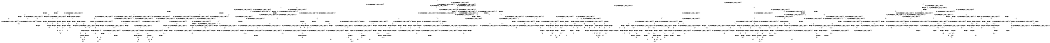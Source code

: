 digraph BCG {
size = "7, 10.5";
center = TRUE;
node [shape = circle];
0 [peripheries = 2];
0 -> 1 [label = "EX !0 !ATOMIC_EXCH_BRANCH (1, +1, TRUE, +0, 2, TRUE) !{0}"];
0 -> 2 [label = "EX !2 !ATOMIC_EXCH_BRANCH (1, +0, FALSE, +1, 1, FALSE) !{0}"];
0 -> 3 [label = "EX !1 !ATOMIC_EXCH_BRANCH (1, +0, TRUE, +0, 1, TRUE) !{0}"];
0 -> 4 [label = "EX !0 !ATOMIC_EXCH_BRANCH (1, +1, TRUE, +0, 2, TRUE) !{0}"];
1 -> 5 [label = "EX !2 !ATOMIC_EXCH_BRANCH (1, +0, FALSE, +1, 1, TRUE) !{0}"];
1 -> 6 [label = "EX !1 !ATOMIC_EXCH_BRANCH (1, +0, TRUE, +0, 1, FALSE) !{0}"];
1 -> 7 [label = "TERMINATE !0"];
2 -> 8 [label = "EX !0 !ATOMIC_EXCH_BRANCH (1, +1, TRUE, +0, 2, TRUE) !{0, 2}"];
2 -> 9 [label = "EX !1 !ATOMIC_EXCH_BRANCH (1, +0, TRUE, +0, 1, TRUE) !{0, 2}"];
2 -> 10 [label = "TERMINATE !2"];
2 -> 11 [label = "EX !0 !ATOMIC_EXCH_BRANCH (1, +1, TRUE, +0, 2, TRUE) !{0, 2}"];
3 -> 3 [label = "EX !1 !ATOMIC_EXCH_BRANCH (1, +0, TRUE, +0, 1, TRUE) !{0, 1}"];
3 -> 12 [label = "EX !0 !ATOMIC_EXCH_BRANCH (1, +1, TRUE, +0, 2, TRUE) !{0, 1}"];
3 -> 13 [label = "EX !2 !ATOMIC_EXCH_BRANCH (1, +0, FALSE, +1, 1, FALSE) !{0, 1}"];
3 -> 14 [label = "EX !0 !ATOMIC_EXCH_BRANCH (1, +1, TRUE, +0, 2, TRUE) !{0, 1}"];
4 -> 15 [label = "EX !2 !ATOMIC_EXCH_BRANCH (1, +0, FALSE, +1, 1, TRUE) !{0}"];
4 -> 16 [label = "EX !1 !ATOMIC_EXCH_BRANCH (1, +0, TRUE, +0, 1, FALSE) !{0}"];
4 -> 17 [label = "TERMINATE !0"];
5 -> 5 [label = "EX !2 !ATOMIC_EXCH_BRANCH (1, +0, FALSE, +1, 1, TRUE) !{0, 2}"];
5 -> 18 [label = "EX !1 !ATOMIC_EXCH_BRANCH (1, +0, TRUE, +0, 1, FALSE) !{0, 2}"];
5 -> 19 [label = "TERMINATE !0"];
6 -> 20 [label = "EX !2 !ATOMIC_EXCH_BRANCH (1, +0, FALSE, +1, 1, FALSE) !{0, 1}"];
6 -> 21 [label = "TERMINATE !0"];
6 -> 22 [label = "TERMINATE !1"];
7 -> 23 [label = "EX !1 !ATOMIC_EXCH_BRANCH (1, +0, TRUE, +0, 1, FALSE) !{1}"];
7 -> 24 [label = "EX !2 !ATOMIC_EXCH_BRANCH (1, +0, FALSE, +1, 1, TRUE) !{1}"];
7 -> 25 [label = "EX !1 !ATOMIC_EXCH_BRANCH (1, +0, TRUE, +0, 1, FALSE) !{1}"];
8 -> 26 [label = "EX !1 !ATOMIC_EXCH_BRANCH (1, +0, TRUE, +0, 1, FALSE) !{0, 2}"];
8 -> 27 [label = "TERMINATE !0"];
8 -> 28 [label = "TERMINATE !2"];
9 -> 9 [label = "EX !1 !ATOMIC_EXCH_BRANCH (1, +0, TRUE, +0, 1, TRUE) !{0, 1, 2}"];
9 -> 29 [label = "EX !0 !ATOMIC_EXCH_BRANCH (1, +1, TRUE, +0, 2, TRUE) !{0, 1, 2}"];
9 -> 30 [label = "TERMINATE !2"];
9 -> 31 [label = "EX !0 !ATOMIC_EXCH_BRANCH (1, +1, TRUE, +0, 2, TRUE) !{0, 1, 2}"];
10 -> 32 [label = "EX !0 !ATOMIC_EXCH_BRANCH (1, +1, TRUE, +0, 2, TRUE) !{0}"];
10 -> 33 [label = "EX !1 !ATOMIC_EXCH_BRANCH (1, +0, TRUE, +0, 1, TRUE) !{0}"];
10 -> 34 [label = "EX !0 !ATOMIC_EXCH_BRANCH (1, +1, TRUE, +0, 2, TRUE) !{0}"];
11 -> 35 [label = "EX !1 !ATOMIC_EXCH_BRANCH (1, +0, TRUE, +0, 1, FALSE) !{0, 2}"];
11 -> 36 [label = "TERMINATE !0"];
11 -> 37 [label = "TERMINATE !2"];
12 -> 6 [label = "EX !1 !ATOMIC_EXCH_BRANCH (1, +0, TRUE, +0, 1, FALSE) !{0, 1}"];
12 -> 38 [label = "EX !2 !ATOMIC_EXCH_BRANCH (1, +0, FALSE, +1, 1, TRUE) !{0, 1}"];
12 -> 39 [label = "TERMINATE !0"];
13 -> 9 [label = "EX !1 !ATOMIC_EXCH_BRANCH (1, +0, TRUE, +0, 1, TRUE) !{0, 1, 2}"];
13 -> 29 [label = "EX !0 !ATOMIC_EXCH_BRANCH (1, +1, TRUE, +0, 2, TRUE) !{0, 1, 2}"];
13 -> 30 [label = "TERMINATE !2"];
13 -> 31 [label = "EX !0 !ATOMIC_EXCH_BRANCH (1, +1, TRUE, +0, 2, TRUE) !{0, 1, 2}"];
14 -> 40 [label = "EX !1 !ATOMIC_EXCH_BRANCH (1, +0, TRUE, +0, 1, FALSE) !{0, 1}"];
14 -> 41 [label = "EX !1 !ATOMIC_EXCH_BRANCH (1, +0, TRUE, +0, 1, FALSE) !{0, 1}"];
14 -> 42 [label = "EX !2 !ATOMIC_EXCH_BRANCH (1, +0, FALSE, +1, 1, TRUE) !{0, 1}"];
14 -> 43 [label = "TERMINATE !0"];
15 -> 15 [label = "EX !2 !ATOMIC_EXCH_BRANCH (1, +0, FALSE, +1, 1, TRUE) !{0, 2}"];
15 -> 44 [label = "EX !1 !ATOMIC_EXCH_BRANCH (1, +0, TRUE, +0, 1, FALSE) !{0, 2}"];
15 -> 45 [label = "TERMINATE !0"];
16 -> 46 [label = "EX !2 !ATOMIC_EXCH_BRANCH (1, +0, FALSE, +1, 1, FALSE) !{0, 1}"];
16 -> 47 [label = "TERMINATE !0"];
16 -> 48 [label = "TERMINATE !1"];
17 -> 49 [label = "EX !1 !ATOMIC_EXCH_BRANCH (1, +0, TRUE, +0, 1, FALSE) !{1}"];
17 -> 50 [label = "EX !2 !ATOMIC_EXCH_BRANCH (1, +0, FALSE, +1, 1, TRUE) !{1}"];
18 -> 20 [label = "EX !2 !ATOMIC_EXCH_BRANCH (1, +0, FALSE, +1, 1, FALSE) !{0, 1, 2}"];
18 -> 51 [label = "TERMINATE !0"];
18 -> 52 [label = "TERMINATE !1"];
19 -> 24 [label = "EX !2 !ATOMIC_EXCH_BRANCH (1, +0, FALSE, +1, 1, TRUE) !{1, 2}"];
19 -> 53 [label = "EX !1 !ATOMIC_EXCH_BRANCH (1, +0, TRUE, +0, 1, FALSE) !{1, 2}"];
19 -> 54 [label = "EX !1 !ATOMIC_EXCH_BRANCH (1, +0, TRUE, +0, 1, FALSE) !{1, 2}"];
20 -> 55 [label = "TERMINATE !0"];
20 -> 56 [label = "TERMINATE !2"];
20 -> 57 [label = "TERMINATE !1"];
21 -> 58 [label = "EX !2 !ATOMIC_EXCH_BRANCH (1, +0, FALSE, +1, 1, FALSE) !{1}"];
21 -> 59 [label = "TERMINATE !1"];
22 -> 60 [label = "EX !2 !ATOMIC_EXCH_BRANCH (1, +0, FALSE, +1, 1, FALSE) !{0}"];
22 -> 61 [label = "TERMINATE !0"];
23 -> 58 [label = "EX !2 !ATOMIC_EXCH_BRANCH (1, +0, FALSE, +1, 1, FALSE) !{1}"];
23 -> 59 [label = "TERMINATE !1"];
24 -> 24 [label = "EX !2 !ATOMIC_EXCH_BRANCH (1, +0, FALSE, +1, 1, TRUE) !{1, 2}"];
24 -> 53 [label = "EX !1 !ATOMIC_EXCH_BRANCH (1, +0, TRUE, +0, 1, FALSE) !{1, 2}"];
24 -> 54 [label = "EX !1 !ATOMIC_EXCH_BRANCH (1, +0, TRUE, +0, 1, FALSE) !{1, 2}"];
25 -> 62 [label = "EX !2 !ATOMIC_EXCH_BRANCH (1, +0, FALSE, +1, 1, FALSE) !{1}"];
25 -> 63 [label = "TERMINATE !1"];
26 -> 55 [label = "TERMINATE !0"];
26 -> 56 [label = "TERMINATE !2"];
26 -> 57 [label = "TERMINATE !1"];
27 -> 64 [label = "EX !1 !ATOMIC_EXCH_BRANCH (1, +0, TRUE, +0, 1, FALSE) !{1, 2}"];
27 -> 65 [label = "TERMINATE !2"];
27 -> 66 [label = "EX !1 !ATOMIC_EXCH_BRANCH (1, +0, TRUE, +0, 1, FALSE) !{1, 2}"];
28 -> 67 [label = "EX !1 !ATOMIC_EXCH_BRANCH (1, +0, TRUE, +0, 1, FALSE) !{0}"];
28 -> 68 [label = "TERMINATE !0"];
29 -> 26 [label = "EX !1 !ATOMIC_EXCH_BRANCH (1, +0, TRUE, +0, 1, FALSE) !{0, 1, 2}"];
29 -> 69 [label = "TERMINATE !0"];
29 -> 70 [label = "TERMINATE !2"];
30 -> 33 [label = "EX !1 !ATOMIC_EXCH_BRANCH (1, +0, TRUE, +0, 1, TRUE) !{0, 1}"];
30 -> 71 [label = "EX !0 !ATOMIC_EXCH_BRANCH (1, +1, TRUE, +0, 2, TRUE) !{0, 1}"];
30 -> 72 [label = "EX !0 !ATOMIC_EXCH_BRANCH (1, +1, TRUE, +0, 2, TRUE) !{0, 1}"];
31 -> 73 [label = "EX !1 !ATOMIC_EXCH_BRANCH (1, +0, TRUE, +0, 1, FALSE) !{0, 1, 2}"];
31 -> 74 [label = "EX !1 !ATOMIC_EXCH_BRANCH (1, +0, TRUE, +0, 1, FALSE) !{0, 1, 2}"];
31 -> 75 [label = "TERMINATE !0"];
31 -> 76 [label = "TERMINATE !2"];
32 -> 67 [label = "EX !1 !ATOMIC_EXCH_BRANCH (1, +0, TRUE, +0, 1, FALSE) !{0}"];
32 -> 68 [label = "TERMINATE !0"];
33 -> 33 [label = "EX !1 !ATOMIC_EXCH_BRANCH (1, +0, TRUE, +0, 1, TRUE) !{0, 1}"];
33 -> 71 [label = "EX !0 !ATOMIC_EXCH_BRANCH (1, +1, TRUE, +0, 2, TRUE) !{0, 1}"];
33 -> 72 [label = "EX !0 !ATOMIC_EXCH_BRANCH (1, +1, TRUE, +0, 2, TRUE) !{0, 1}"];
34 -> 77 [label = "EX !1 !ATOMIC_EXCH_BRANCH (1, +0, TRUE, +0, 1, FALSE) !{0}"];
34 -> 78 [label = "TERMINATE !0"];
35 -> 79 [label = "TERMINATE !0"];
35 -> 80 [label = "TERMINATE !2"];
35 -> 81 [label = "TERMINATE !1"];
36 -> 82 [label = "EX !1 !ATOMIC_EXCH_BRANCH (1, +0, TRUE, +0, 1, FALSE) !{1, 2}"];
36 -> 83 [label = "TERMINATE !2"];
37 -> 84 [label = "EX !1 !ATOMIC_EXCH_BRANCH (1, +0, TRUE, +0, 1, FALSE) !{0}"];
37 -> 85 [label = "TERMINATE !0"];
38 -> 18 [label = "EX !1 !ATOMIC_EXCH_BRANCH (1, +0, TRUE, +0, 1, FALSE) !{0, 1, 2}"];
38 -> 38 [label = "EX !2 !ATOMIC_EXCH_BRANCH (1, +0, FALSE, +1, 1, TRUE) !{0, 1, 2}"];
38 -> 86 [label = "TERMINATE !0"];
39 -> 23 [label = "EX !1 !ATOMIC_EXCH_BRANCH (1, +0, TRUE, +0, 1, FALSE) !{1}"];
39 -> 87 [label = "EX !2 !ATOMIC_EXCH_BRANCH (1, +0, FALSE, +1, 1, TRUE) !{1}"];
39 -> 25 [label = "EX !1 !ATOMIC_EXCH_BRANCH (1, +0, TRUE, +0, 1, FALSE) !{1}"];
40 -> 88 [label = "EX !2 !ATOMIC_EXCH_BRANCH (1, +0, FALSE, +1, 1, FALSE) !{0, 1}"];
40 -> 89 [label = "TERMINATE !0"];
40 -> 90 [label = "TERMINATE !1"];
41 -> 91 [label = "EX !2 !ATOMIC_EXCH_BRANCH (1, +0, FALSE, +1, 1, FALSE) !{0, 1}"];
41 -> 92 [label = "TERMINATE !0"];
41 -> 93 [label = "TERMINATE !1"];
42 -> 94 [label = "EX !1 !ATOMIC_EXCH_BRANCH (1, +0, TRUE, +0, 1, FALSE) !{0, 1, 2}"];
42 -> 42 [label = "EX !2 !ATOMIC_EXCH_BRANCH (1, +0, FALSE, +1, 1, TRUE) !{0, 1, 2}"];
42 -> 95 [label = "TERMINATE !0"];
43 -> 96 [label = "EX !1 !ATOMIC_EXCH_BRANCH (1, +0, TRUE, +0, 1, FALSE) !{1}"];
43 -> 97 [label = "EX !2 !ATOMIC_EXCH_BRANCH (1, +0, FALSE, +1, 1, TRUE) !{1}"];
44 -> 46 [label = "EX !2 !ATOMIC_EXCH_BRANCH (1, +0, FALSE, +1, 1, FALSE) !{0, 1, 2}"];
44 -> 98 [label = "TERMINATE !0"];
44 -> 99 [label = "TERMINATE !1"];
45 -> 50 [label = "EX !2 !ATOMIC_EXCH_BRANCH (1, +0, FALSE, +1, 1, TRUE) !{1, 2}"];
45 -> 100 [label = "EX !1 !ATOMIC_EXCH_BRANCH (1, +0, TRUE, +0, 1, FALSE) !{1, 2}"];
46 -> 101 [label = "TERMINATE !0"];
46 -> 102 [label = "TERMINATE !2"];
46 -> 103 [label = "TERMINATE !1"];
47 -> 104 [label = "EX !2 !ATOMIC_EXCH_BRANCH (1, +0, FALSE, +1, 1, FALSE) !{1}"];
47 -> 105 [label = "TERMINATE !1"];
48 -> 106 [label = "EX !2 !ATOMIC_EXCH_BRANCH (1, +0, FALSE, +1, 1, FALSE) !{0}"];
48 -> 107 [label = "TERMINATE !0"];
49 -> 104 [label = "EX !2 !ATOMIC_EXCH_BRANCH (1, +0, FALSE, +1, 1, FALSE) !{1}"];
49 -> 105 [label = "TERMINATE !1"];
50 -> 50 [label = "EX !2 !ATOMIC_EXCH_BRANCH (1, +0, FALSE, +1, 1, TRUE) !{1, 2}"];
50 -> 100 [label = "EX !1 !ATOMIC_EXCH_BRANCH (1, +0, TRUE, +0, 1, FALSE) !{1, 2}"];
51 -> 58 [label = "EX !2 !ATOMIC_EXCH_BRANCH (1, +0, FALSE, +1, 1, FALSE) !{1, 2}"];
51 -> 108 [label = "TERMINATE !1"];
52 -> 60 [label = "EX !2 !ATOMIC_EXCH_BRANCH (1, +0, FALSE, +1, 1, FALSE) !{0, 2}"];
52 -> 109 [label = "TERMINATE !0"];
53 -> 58 [label = "EX !2 !ATOMIC_EXCH_BRANCH (1, +0, FALSE, +1, 1, FALSE) !{1, 2}"];
53 -> 108 [label = "TERMINATE !1"];
54 -> 110 [label = "EX !2 !ATOMIC_EXCH_BRANCH (1, +0, FALSE, +1, 1, FALSE) !{1, 2}"];
54 -> 111 [label = "EX !2 !ATOMIC_EXCH_BRANCH (1, +0, FALSE, +1, 1, FALSE) !{1, 2}"];
54 -> 112 [label = "TERMINATE !1"];
55 -> 113 [label = "TERMINATE !2"];
55 -> 114 [label = "TERMINATE !1"];
56 -> 115 [label = "TERMINATE !0"];
56 -> 116 [label = "TERMINATE !1"];
57 -> 117 [label = "TERMINATE !0"];
57 -> 118 [label = "TERMINATE !2"];
58 -> 113 [label = "TERMINATE !2"];
58 -> 114 [label = "TERMINATE !1"];
59 -> 119 [label = "EX !2 !ATOMIC_EXCH_BRANCH (1, +0, FALSE, +1, 1, FALSE) !{2}"];
59 -> 120 [label = "EX !2 !ATOMIC_EXCH_BRANCH (1, +0, FALSE, +1, 1, FALSE) !{2}"];
60 -> 117 [label = "TERMINATE !0"];
60 -> 118 [label = "TERMINATE !2"];
61 -> 121 [label = "EX !2 !ATOMIC_EXCH_BRANCH (1, +0, FALSE, +1, 1, FALSE) !{1, 2}"];
62 -> 122 [label = "TERMINATE !2"];
62 -> 123 [label = "TERMINATE !1"];
63 -> 124 [label = "EX !2 !ATOMIC_EXCH_BRANCH (1, +0, FALSE, +1, 1, FALSE) !{2}"];
64 -> 113 [label = "TERMINATE !2"];
64 -> 114 [label = "TERMINATE !1"];
65 -> 125 [label = "EX !1 !ATOMIC_EXCH_BRANCH (1, +0, TRUE, +0, 1, FALSE) !{1}"];
65 -> 126 [label = "EX !1 !ATOMIC_EXCH_BRANCH (1, +0, TRUE, +0, 1, FALSE) !{1}"];
66 -> 127 [label = "TERMINATE !2"];
66 -> 128 [label = "TERMINATE !1"];
67 -> 115 [label = "TERMINATE !0"];
67 -> 116 [label = "TERMINATE !1"];
68 -> 125 [label = "EX !1 !ATOMIC_EXCH_BRANCH (1, +0, TRUE, +0, 1, FALSE) !{1}"];
68 -> 126 [label = "EX !1 !ATOMIC_EXCH_BRANCH (1, +0, TRUE, +0, 1, FALSE) !{1}"];
69 -> 64 [label = "EX !1 !ATOMIC_EXCH_BRANCH (1, +0, TRUE, +0, 1, FALSE) !{1, 2}"];
69 -> 129 [label = "TERMINATE !2"];
69 -> 66 [label = "EX !1 !ATOMIC_EXCH_BRANCH (1, +0, TRUE, +0, 1, FALSE) !{1, 2}"];
70 -> 67 [label = "EX !1 !ATOMIC_EXCH_BRANCH (1, +0, TRUE, +0, 1, FALSE) !{0, 1}"];
70 -> 130 [label = "TERMINATE !0"];
71 -> 67 [label = "EX !1 !ATOMIC_EXCH_BRANCH (1, +0, TRUE, +0, 1, FALSE) !{0, 1}"];
71 -> 130 [label = "TERMINATE !0"];
72 -> 131 [label = "EX !1 !ATOMIC_EXCH_BRANCH (1, +0, TRUE, +0, 1, FALSE) !{0, 1}"];
72 -> 132 [label = "EX !1 !ATOMIC_EXCH_BRANCH (1, +0, TRUE, +0, 1, FALSE) !{0, 1}"];
72 -> 133 [label = "TERMINATE !0"];
73 -> 134 [label = "TERMINATE !0"];
73 -> 135 [label = "TERMINATE !2"];
73 -> 136 [label = "TERMINATE !1"];
74 -> 137 [label = "TERMINATE !0"];
74 -> 138 [label = "TERMINATE !2"];
74 -> 139 [label = "TERMINATE !1"];
75 -> 140 [label = "EX !1 !ATOMIC_EXCH_BRANCH (1, +0, TRUE, +0, 1, FALSE) !{1, 2}"];
75 -> 141 [label = "TERMINATE !2"];
76 -> 142 [label = "EX !1 !ATOMIC_EXCH_BRANCH (1, +0, TRUE, +0, 1, FALSE) !{0, 1}"];
76 -> 143 [label = "TERMINATE !0"];
77 -> 144 [label = "TERMINATE !0"];
77 -> 145 [label = "TERMINATE !1"];
78 -> 146 [label = "EX !1 !ATOMIC_EXCH_BRANCH (1, +0, TRUE, +0, 1, FALSE) !{1}"];
79 -> 147 [label = "TERMINATE !2"];
79 -> 148 [label = "TERMINATE !1"];
80 -> 149 [label = "TERMINATE !0"];
80 -> 150 [label = "TERMINATE !1"];
81 -> 151 [label = "TERMINATE !0"];
81 -> 152 [label = "TERMINATE !2"];
82 -> 147 [label = "TERMINATE !2"];
82 -> 148 [label = "TERMINATE !1"];
83 -> 153 [label = "EX !1 !ATOMIC_EXCH_BRANCH (1, +0, TRUE, +0, 1, FALSE) !{1}"];
84 -> 149 [label = "TERMINATE !0"];
84 -> 150 [label = "TERMINATE !1"];
85 -> 153 [label = "EX !1 !ATOMIC_EXCH_BRANCH (1, +0, TRUE, +0, 1, FALSE) !{1}"];
86 -> 53 [label = "EX !1 !ATOMIC_EXCH_BRANCH (1, +0, TRUE, +0, 1, FALSE) !{1, 2}"];
86 -> 87 [label = "EX !2 !ATOMIC_EXCH_BRANCH (1, +0, FALSE, +1, 1, TRUE) !{1, 2}"];
86 -> 54 [label = "EX !1 !ATOMIC_EXCH_BRANCH (1, +0, TRUE, +0, 1, FALSE) !{1, 2}"];
87 -> 53 [label = "EX !1 !ATOMIC_EXCH_BRANCH (1, +0, TRUE, +0, 1, FALSE) !{1, 2}"];
87 -> 87 [label = "EX !2 !ATOMIC_EXCH_BRANCH (1, +0, FALSE, +1, 1, TRUE) !{1, 2}"];
87 -> 54 [label = "EX !1 !ATOMIC_EXCH_BRANCH (1, +0, TRUE, +0, 1, FALSE) !{1, 2}"];
88 -> 154 [label = "TERMINATE !0"];
88 -> 155 [label = "TERMINATE !2"];
88 -> 156 [label = "TERMINATE !1"];
89 -> 157 [label = "EX !2 !ATOMIC_EXCH_BRANCH (1, +0, FALSE, +1, 1, FALSE) !{1}"];
89 -> 158 [label = "TERMINATE !1"];
90 -> 159 [label = "EX !2 !ATOMIC_EXCH_BRANCH (1, +0, FALSE, +1, 1, FALSE) !{0}"];
90 -> 160 [label = "TERMINATE !0"];
91 -> 161 [label = "TERMINATE !0"];
91 -> 162 [label = "TERMINATE !2"];
91 -> 163 [label = "TERMINATE !1"];
92 -> 164 [label = "EX !2 !ATOMIC_EXCH_BRANCH (1, +0, FALSE, +1, 1, FALSE) !{1}"];
92 -> 165 [label = "TERMINATE !1"];
93 -> 166 [label = "EX !2 !ATOMIC_EXCH_BRANCH (1, +0, FALSE, +1, 1, FALSE) !{0}"];
93 -> 167 [label = "TERMINATE !0"];
94 -> 91 [label = "EX !2 !ATOMIC_EXCH_BRANCH (1, +0, FALSE, +1, 1, FALSE) !{0, 1, 2}"];
94 -> 168 [label = "TERMINATE !0"];
94 -> 169 [label = "TERMINATE !1"];
95 -> 170 [label = "EX !1 !ATOMIC_EXCH_BRANCH (1, +0, TRUE, +0, 1, FALSE) !{1, 2}"];
95 -> 97 [label = "EX !2 !ATOMIC_EXCH_BRANCH (1, +0, FALSE, +1, 1, TRUE) !{1, 2}"];
96 -> 164 [label = "EX !2 !ATOMIC_EXCH_BRANCH (1, +0, FALSE, +1, 1, FALSE) !{1}"];
96 -> 165 [label = "TERMINATE !1"];
97 -> 170 [label = "EX !1 !ATOMIC_EXCH_BRANCH (1, +0, TRUE, +0, 1, FALSE) !{1, 2}"];
97 -> 97 [label = "EX !2 !ATOMIC_EXCH_BRANCH (1, +0, FALSE, +1, 1, TRUE) !{1, 2}"];
98 -> 104 [label = "EX !2 !ATOMIC_EXCH_BRANCH (1, +0, FALSE, +1, 1, FALSE) !{1, 2}"];
98 -> 171 [label = "TERMINATE !1"];
99 -> 106 [label = "EX !2 !ATOMIC_EXCH_BRANCH (1, +0, FALSE, +1, 1, FALSE) !{0, 2}"];
99 -> 172 [label = "TERMINATE !0"];
100 -> 104 [label = "EX !2 !ATOMIC_EXCH_BRANCH (1, +0, FALSE, +1, 1, FALSE) !{1, 2}"];
100 -> 171 [label = "TERMINATE !1"];
101 -> 173 [label = "TERMINATE !2"];
101 -> 174 [label = "TERMINATE !1"];
102 -> 144 [label = "TERMINATE !0"];
102 -> 145 [label = "TERMINATE !1"];
103 -> 175 [label = "TERMINATE !0"];
103 -> 176 [label = "TERMINATE !2"];
104 -> 173 [label = "TERMINATE !2"];
104 -> 174 [label = "TERMINATE !1"];
105 -> 177 [label = "EX !2 !ATOMIC_EXCH_BRANCH (1, +0, FALSE, +1, 1, FALSE) !{2}"];
106 -> 175 [label = "TERMINATE !0"];
106 -> 176 [label = "TERMINATE !2"];
107 -> 178 [label = "EX !2 !ATOMIC_EXCH_BRANCH (1, +0, FALSE, +1, 1, FALSE) !{1, 2}"];
108 -> 119 [label = "EX !2 !ATOMIC_EXCH_BRANCH (1, +0, FALSE, +1, 1, FALSE) !{2}"];
108 -> 120 [label = "EX !2 !ATOMIC_EXCH_BRANCH (1, +0, FALSE, +1, 1, FALSE) !{2}"];
109 -> 121 [label = "EX !2 !ATOMIC_EXCH_BRANCH (1, +0, FALSE, +1, 1, FALSE) !{1, 2}"];
110 -> 179 [label = "TERMINATE !2"];
110 -> 180 [label = "TERMINATE !1"];
111 -> 127 [label = "TERMINATE !2"];
111 -> 128 [label = "TERMINATE !1"];
112 -> 181 [label = "EX !2 !ATOMIC_EXCH_BRANCH (1, +0, FALSE, +1, 1, FALSE) !{2}"];
113 -> 182 [label = "TERMINATE !1"];
114 -> 183 [label = "TERMINATE !2"];
115 -> 182 [label = "TERMINATE !1"];
116 -> 184 [label = "TERMINATE !0"];
117 -> 185 [label = "TERMINATE !2"];
118 -> 184 [label = "TERMINATE !0"];
119 -> 183 [label = "TERMINATE !2"];
120 -> 186 [label = "TERMINATE !2"];
121 -> 185 [label = "TERMINATE !2"];
122 -> 187 [label = "TERMINATE !1"];
123 -> 188 [label = "TERMINATE !2"];
124 -> 188 [label = "TERMINATE !2"];
125 -> 182 [label = "TERMINATE !1"];
126 -> 187 [label = "TERMINATE !1"];
127 -> 189 [label = "TERMINATE !1"];
128 -> 190 [label = "TERMINATE !2"];
129 -> 125 [label = "EX !1 !ATOMIC_EXCH_BRANCH (1, +0, TRUE, +0, 1, FALSE) !{1}"];
129 -> 126 [label = "EX !1 !ATOMIC_EXCH_BRANCH (1, +0, TRUE, +0, 1, FALSE) !{1}"];
130 -> 125 [label = "EX !1 !ATOMIC_EXCH_BRANCH (1, +0, TRUE, +0, 1, FALSE) !{1}"];
130 -> 126 [label = "EX !1 !ATOMIC_EXCH_BRANCH (1, +0, TRUE, +0, 1, FALSE) !{1}"];
131 -> 191 [label = "TERMINATE !0"];
131 -> 192 [label = "TERMINATE !1"];
132 -> 193 [label = "TERMINATE !0"];
132 -> 194 [label = "TERMINATE !1"];
133 -> 195 [label = "EX !1 !ATOMIC_EXCH_BRANCH (1, +0, TRUE, +0, 1, FALSE) !{1}"];
134 -> 196 [label = "TERMINATE !2"];
134 -> 197 [label = "TERMINATE !1"];
135 -> 198 [label = "TERMINATE !0"];
135 -> 199 [label = "TERMINATE !1"];
136 -> 200 [label = "TERMINATE !0"];
136 -> 201 [label = "TERMINATE !2"];
137 -> 202 [label = "TERMINATE !2"];
137 -> 203 [label = "TERMINATE !1"];
138 -> 204 [label = "TERMINATE !0"];
138 -> 205 [label = "TERMINATE !1"];
139 -> 206 [label = "TERMINATE !0"];
139 -> 207 [label = "TERMINATE !2"];
140 -> 202 [label = "TERMINATE !2"];
140 -> 203 [label = "TERMINATE !1"];
141 -> 208 [label = "EX !1 !ATOMIC_EXCH_BRANCH (1, +0, TRUE, +0, 1, FALSE) !{1}"];
142 -> 204 [label = "TERMINATE !0"];
142 -> 205 [label = "TERMINATE !1"];
143 -> 208 [label = "EX !1 !ATOMIC_EXCH_BRANCH (1, +0, TRUE, +0, 1, FALSE) !{1}"];
144 -> 209 [label = "TERMINATE !1"];
145 -> 210 [label = "TERMINATE !0"];
146 -> 209 [label = "TERMINATE !1"];
147 -> 211 [label = "TERMINATE !1"];
148 -> 212 [label = "TERMINATE !2"];
149 -> 211 [label = "TERMINATE !1"];
150 -> 213 [label = "TERMINATE !0"];
151 -> 214 [label = "TERMINATE !2"];
152 -> 213 [label = "TERMINATE !0"];
153 -> 211 [label = "TERMINATE !1"];
154 -> 215 [label = "TERMINATE !2"];
154 -> 216 [label = "TERMINATE !1"];
155 -> 191 [label = "TERMINATE !0"];
155 -> 192 [label = "TERMINATE !1"];
156 -> 217 [label = "TERMINATE !0"];
156 -> 218 [label = "TERMINATE !2"];
157 -> 215 [label = "TERMINATE !2"];
157 -> 216 [label = "TERMINATE !1"];
158 -> 219 [label = "EX !2 !ATOMIC_EXCH_BRANCH (1, +0, FALSE, +1, 1, FALSE) !{2}"];
159 -> 217 [label = "TERMINATE !0"];
159 -> 218 [label = "TERMINATE !2"];
160 -> 220 [label = "EX !2 !ATOMIC_EXCH_BRANCH (1, +0, FALSE, +1, 1, FALSE) !{1, 2}"];
161 -> 221 [label = "TERMINATE !2"];
161 -> 222 [label = "TERMINATE !1"];
162 -> 193 [label = "TERMINATE !0"];
162 -> 194 [label = "TERMINATE !1"];
163 -> 223 [label = "TERMINATE !0"];
163 -> 224 [label = "TERMINATE !2"];
164 -> 221 [label = "TERMINATE !2"];
164 -> 222 [label = "TERMINATE !1"];
165 -> 225 [label = "EX !2 !ATOMIC_EXCH_BRANCH (1, +0, FALSE, +1, 1, FALSE) !{2}"];
166 -> 223 [label = "TERMINATE !0"];
166 -> 224 [label = "TERMINATE !2"];
167 -> 226 [label = "EX !2 !ATOMIC_EXCH_BRANCH (1, +0, FALSE, +1, 1, FALSE) !{1, 2}"];
168 -> 164 [label = "EX !2 !ATOMIC_EXCH_BRANCH (1, +0, FALSE, +1, 1, FALSE) !{1, 2}"];
168 -> 227 [label = "TERMINATE !1"];
169 -> 166 [label = "EX !2 !ATOMIC_EXCH_BRANCH (1, +0, FALSE, +1, 1, FALSE) !{0, 2}"];
169 -> 228 [label = "TERMINATE !0"];
170 -> 164 [label = "EX !2 !ATOMIC_EXCH_BRANCH (1, +0, FALSE, +1, 1, FALSE) !{1, 2}"];
170 -> 227 [label = "TERMINATE !1"];
171 -> 177 [label = "EX !2 !ATOMIC_EXCH_BRANCH (1, +0, FALSE, +1, 1, FALSE) !{2}"];
172 -> 178 [label = "EX !2 !ATOMIC_EXCH_BRANCH (1, +0, FALSE, +1, 1, FALSE) !{1, 2}"];
173 -> 209 [label = "TERMINATE !1"];
174 -> 229 [label = "TERMINATE !2"];
175 -> 230 [label = "TERMINATE !2"];
176 -> 210 [label = "TERMINATE !0"];
177 -> 229 [label = "TERMINATE !2"];
178 -> 230 [label = "TERMINATE !2"];
179 -> 231 [label = "TERMINATE !1"];
180 -> 232 [label = "TERMINATE !2"];
181 -> 190 [label = "TERMINATE !2"];
182 -> 233 [label = "exit"];
183 -> 233 [label = "exit"];
184 -> 233 [label = "exit"];
185 -> 233 [label = "exit"];
186 -> 234 [label = "exit"];
187 -> 235 [label = "exit"];
188 -> 235 [label = "exit"];
189 -> 236 [label = "exit"];
190 -> 236 [label = "exit"];
191 -> 237 [label = "TERMINATE !1"];
192 -> 238 [label = "TERMINATE !0"];
193 -> 239 [label = "TERMINATE !1"];
194 -> 240 [label = "TERMINATE !0"];
195 -> 239 [label = "TERMINATE !1"];
196 -> 241 [label = "TERMINATE !1"];
197 -> 242 [label = "TERMINATE !2"];
198 -> 241 [label = "TERMINATE !1"];
199 -> 243 [label = "TERMINATE !0"];
200 -> 244 [label = "TERMINATE !2"];
201 -> 243 [label = "TERMINATE !0"];
202 -> 245 [label = "TERMINATE !1"];
203 -> 246 [label = "TERMINATE !2"];
204 -> 245 [label = "TERMINATE !1"];
205 -> 247 [label = "TERMINATE !0"];
206 -> 248 [label = "TERMINATE !2"];
207 -> 247 [label = "TERMINATE !0"];
208 -> 245 [label = "TERMINATE !1"];
209 -> 249 [label = "exit"];
210 -> 249 [label = "exit"];
211 -> 250 [label = "exit"];
212 -> 250 [label = "exit"];
213 -> 250 [label = "exit"];
214 -> 250 [label = "exit"];
215 -> 237 [label = "TERMINATE !1"];
216 -> 251 [label = "TERMINATE !2"];
217 -> 252 [label = "TERMINATE !2"];
218 -> 238 [label = "TERMINATE !0"];
219 -> 251 [label = "TERMINATE !2"];
220 -> 252 [label = "TERMINATE !2"];
221 -> 239 [label = "TERMINATE !1"];
222 -> 253 [label = "TERMINATE !2"];
223 -> 254 [label = "TERMINATE !2"];
224 -> 240 [label = "TERMINATE !0"];
225 -> 253 [label = "TERMINATE !2"];
226 -> 254 [label = "TERMINATE !2"];
227 -> 225 [label = "EX !2 !ATOMIC_EXCH_BRANCH (1, +0, FALSE, +1, 1, FALSE) !{2}"];
228 -> 226 [label = "EX !2 !ATOMIC_EXCH_BRANCH (1, +0, FALSE, +1, 1, FALSE) !{1, 2}"];
229 -> 249 [label = "exit"];
230 -> 249 [label = "exit"];
231 -> 255 [label = "exit"];
232 -> 255 [label = "exit"];
237 -> 256 [label = "exit"];
238 -> 256 [label = "exit"];
239 -> 257 [label = "exit"];
240 -> 257 [label = "exit"];
241 -> 258 [label = "exit"];
242 -> 258 [label = "exit"];
243 -> 258 [label = "exit"];
244 -> 258 [label = "exit"];
245 -> 259 [label = "exit"];
246 -> 259 [label = "exit"];
247 -> 259 [label = "exit"];
248 -> 259 [label = "exit"];
251 -> 256 [label = "exit"];
252 -> 256 [label = "exit"];
253 -> 257 [label = "exit"];
254 -> 257 [label = "exit"];
}
